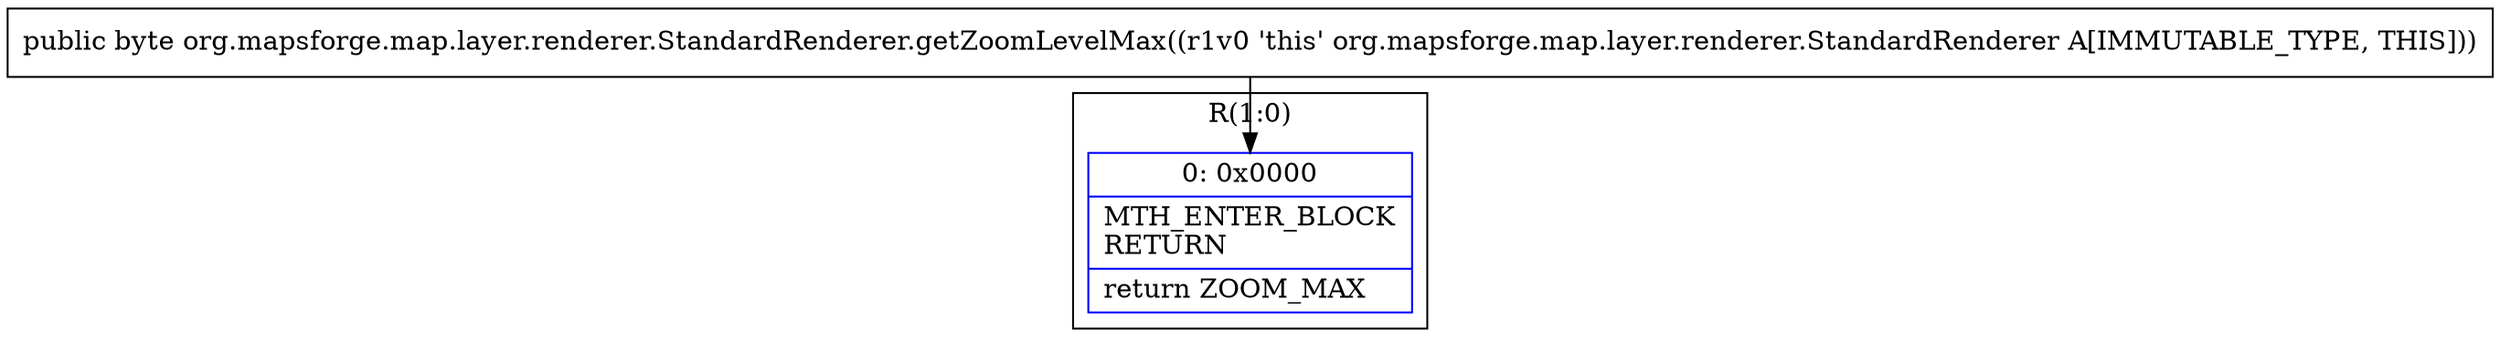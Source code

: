 digraph "CFG fororg.mapsforge.map.layer.renderer.StandardRenderer.getZoomLevelMax()B" {
subgraph cluster_Region_1265613128 {
label = "R(1:0)";
node [shape=record,color=blue];
Node_0 [shape=record,label="{0\:\ 0x0000|MTH_ENTER_BLOCK\lRETURN\l|return ZOOM_MAX\l}"];
}
MethodNode[shape=record,label="{public byte org.mapsforge.map.layer.renderer.StandardRenderer.getZoomLevelMax((r1v0 'this' org.mapsforge.map.layer.renderer.StandardRenderer A[IMMUTABLE_TYPE, THIS])) }"];
MethodNode -> Node_0;
}

